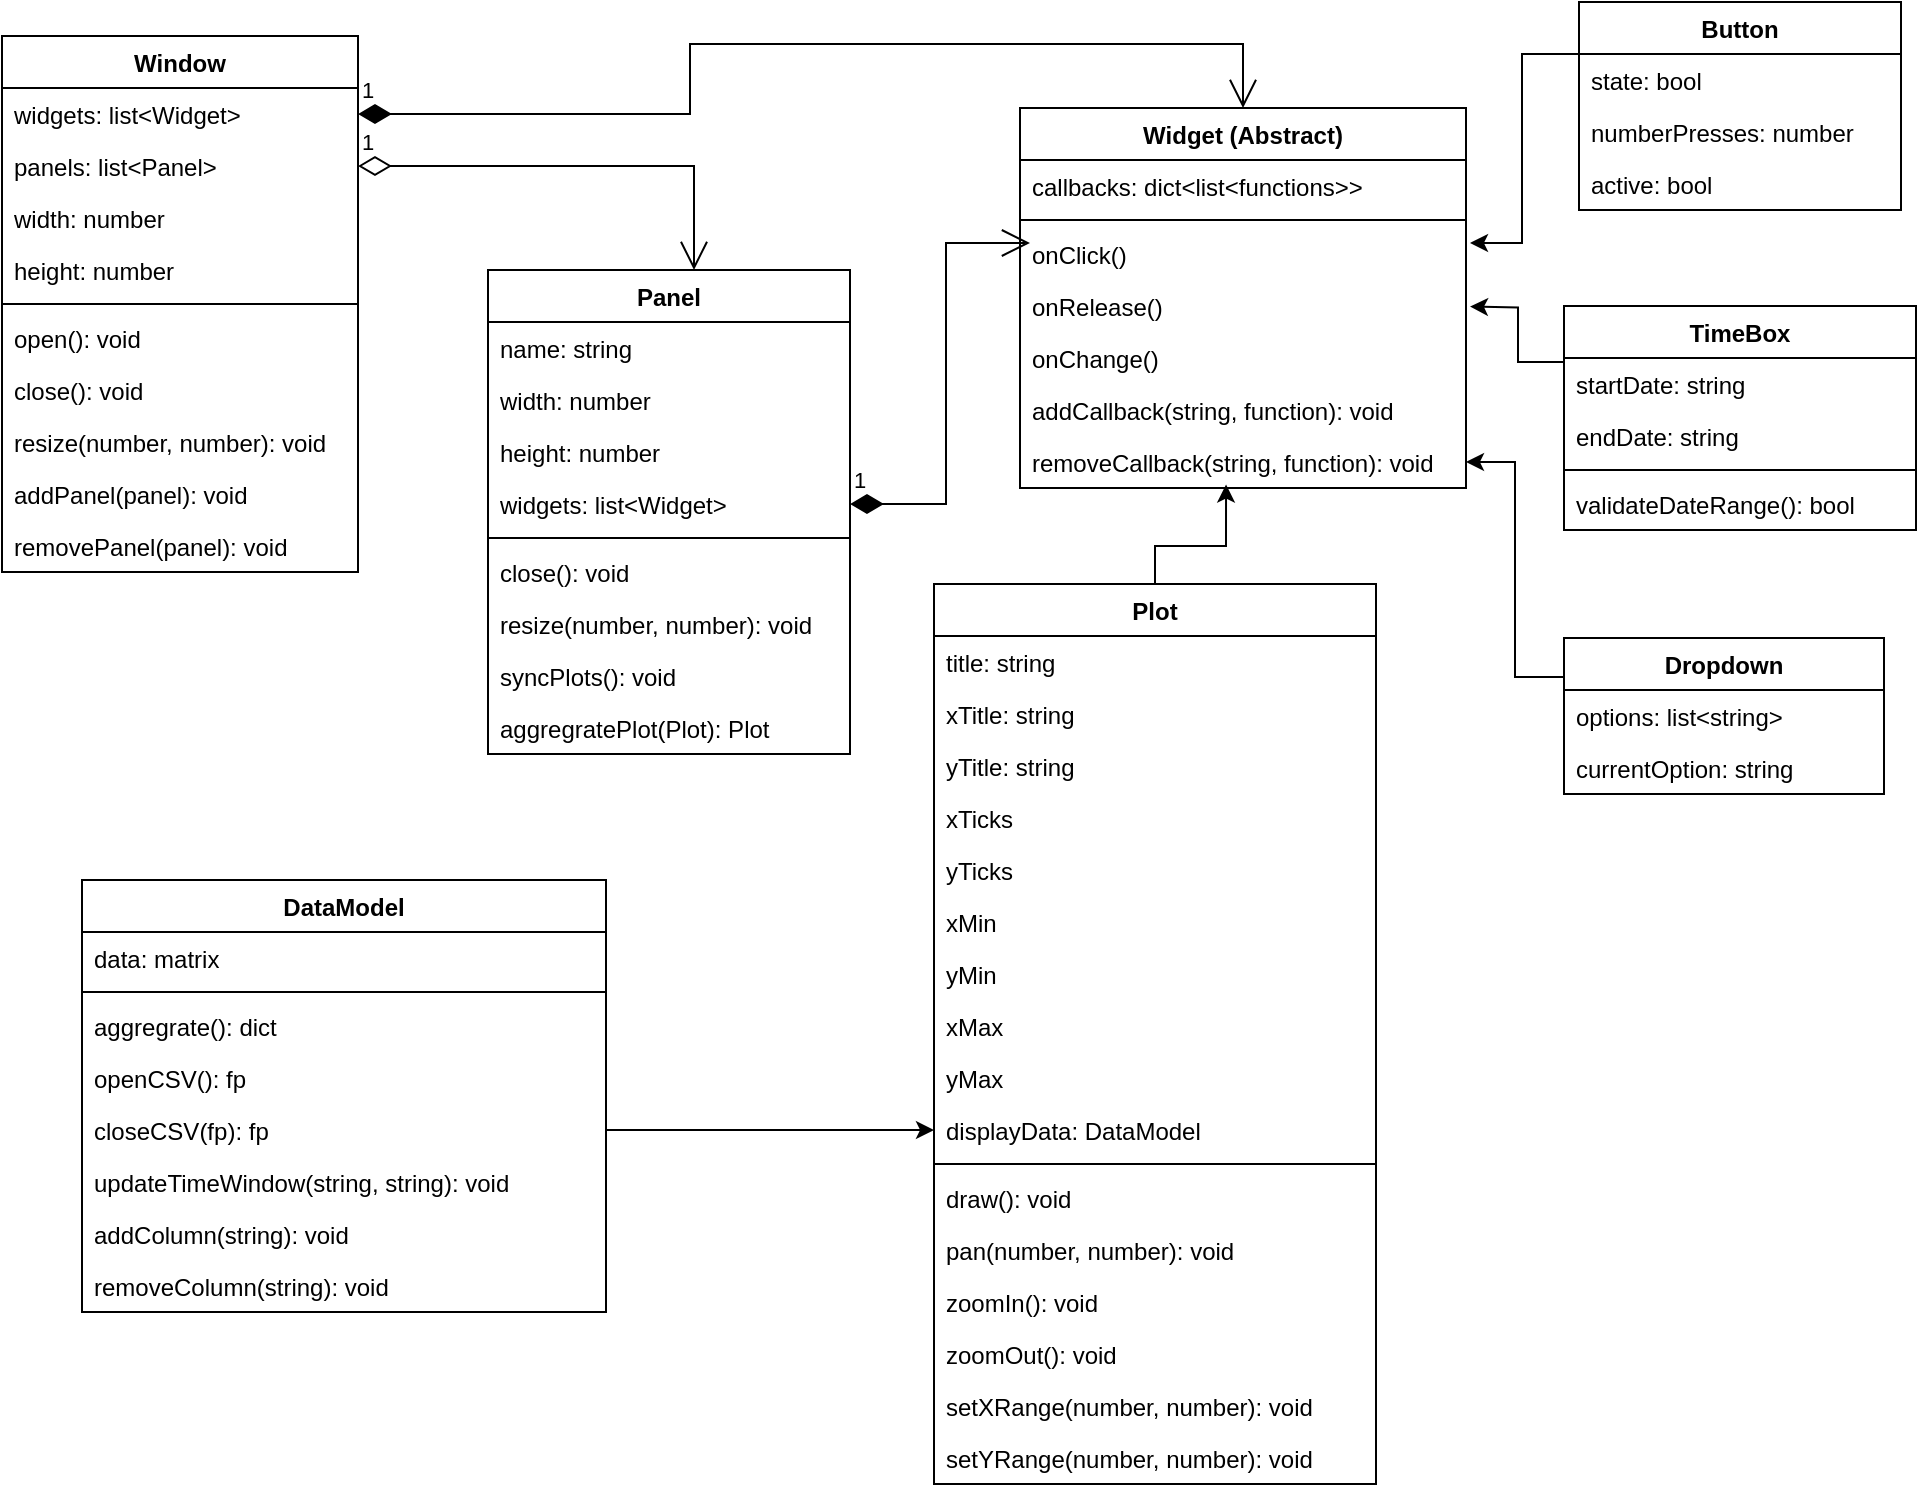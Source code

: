 <mxfile version="20.3.1" type="github" pages="2">
  <diagram id="UT-qD1kF3HPHE-cdim4v" name="Page-1">
    <mxGraphModel dx="1662" dy="1644" grid="0" gridSize="10" guides="1" tooltips="1" connect="1" arrows="1" fold="1" page="1" pageScale="1" pageWidth="1100" pageHeight="850" math="0" shadow="0">
      <root>
        <mxCell id="0" />
        <mxCell id="1" parent="0" />
        <mxCell id="D0WQU8Z_5N7r7djm6m5t-72" value="Window" style="swimlane;fontStyle=1;align=center;verticalAlign=top;childLayout=stackLayout;horizontal=1;startSize=26;horizontalStack=0;resizeParent=1;resizeParentMax=0;resizeLast=0;collapsible=1;marginBottom=0;" parent="1" vertex="1">
          <mxGeometry x="41" y="-818" width="178" height="268" as="geometry">
            <mxRectangle x="41" y="-818" width="81" height="26" as="alternateBounds" />
          </mxGeometry>
        </mxCell>
        <mxCell id="D0WQU8Z_5N7r7djm6m5t-74" value="widgets: list&lt;Widget&gt; " style="text;strokeColor=none;fillColor=none;align=left;verticalAlign=top;spacingLeft=4;spacingRight=4;overflow=hidden;rotatable=0;points=[[0,0.5],[1,0.5]];portConstraint=eastwest;" parent="D0WQU8Z_5N7r7djm6m5t-72" vertex="1">
          <mxGeometry y="26" width="178" height="26" as="geometry" />
        </mxCell>
        <mxCell id="D0WQU8Z_5N7r7djm6m5t-73" value="panels: list&lt;Panel&gt;" style="text;strokeColor=none;fillColor=none;align=left;verticalAlign=top;spacingLeft=4;spacingRight=4;overflow=hidden;rotatable=0;points=[[0,0.5],[1,0.5]];portConstraint=eastwest;" parent="D0WQU8Z_5N7r7djm6m5t-72" vertex="1">
          <mxGeometry y="52" width="178" height="26" as="geometry" />
        </mxCell>
        <mxCell id="D0WQU8Z_5N7r7djm6m5t-75" value="width: number" style="text;strokeColor=none;fillColor=none;align=left;verticalAlign=top;spacingLeft=4;spacingRight=4;overflow=hidden;rotatable=0;points=[[0,0.5],[1,0.5]];portConstraint=eastwest;" parent="D0WQU8Z_5N7r7djm6m5t-72" vertex="1">
          <mxGeometry y="78" width="178" height="26" as="geometry" />
        </mxCell>
        <mxCell id="D0WQU8Z_5N7r7djm6m5t-76" value="height: number" style="text;strokeColor=none;fillColor=none;align=left;verticalAlign=top;spacingLeft=4;spacingRight=4;overflow=hidden;rotatable=0;points=[[0,0.5],[1,0.5]];portConstraint=eastwest;" parent="D0WQU8Z_5N7r7djm6m5t-72" vertex="1">
          <mxGeometry y="104" width="178" height="26" as="geometry" />
        </mxCell>
        <mxCell id="D0WQU8Z_5N7r7djm6m5t-77" value="" style="line;strokeWidth=1;fillColor=none;align=left;verticalAlign=middle;spacingTop=-1;spacingLeft=3;spacingRight=3;rotatable=0;labelPosition=right;points=[];portConstraint=eastwest;strokeColor=inherit;" parent="D0WQU8Z_5N7r7djm6m5t-72" vertex="1">
          <mxGeometry y="130" width="178" height="8" as="geometry" />
        </mxCell>
        <mxCell id="D0WQU8Z_5N7r7djm6m5t-78" value="open(): void" style="text;strokeColor=none;fillColor=none;align=left;verticalAlign=top;spacingLeft=4;spacingRight=4;overflow=hidden;rotatable=0;points=[[0,0.5],[1,0.5]];portConstraint=eastwest;" parent="D0WQU8Z_5N7r7djm6m5t-72" vertex="1">
          <mxGeometry y="138" width="178" height="26" as="geometry" />
        </mxCell>
        <mxCell id="D0WQU8Z_5N7r7djm6m5t-79" value="close(): void" style="text;strokeColor=none;fillColor=none;align=left;verticalAlign=top;spacingLeft=4;spacingRight=4;overflow=hidden;rotatable=0;points=[[0,0.5],[1,0.5]];portConstraint=eastwest;" parent="D0WQU8Z_5N7r7djm6m5t-72" vertex="1">
          <mxGeometry y="164" width="178" height="26" as="geometry" />
        </mxCell>
        <mxCell id="D0WQU8Z_5N7r7djm6m5t-80" value="resize(number, number): void" style="text;strokeColor=none;fillColor=none;align=left;verticalAlign=top;spacingLeft=4;spacingRight=4;overflow=hidden;rotatable=0;points=[[0,0.5],[1,0.5]];portConstraint=eastwest;" parent="D0WQU8Z_5N7r7djm6m5t-72" vertex="1">
          <mxGeometry y="190" width="178" height="26" as="geometry" />
        </mxCell>
        <mxCell id="D0WQU8Z_5N7r7djm6m5t-138" value="addPanel(panel): void" style="text;strokeColor=none;fillColor=none;align=left;verticalAlign=top;spacingLeft=4;spacingRight=4;overflow=hidden;rotatable=0;points=[[0,0.5],[1,0.5]];portConstraint=eastwest;" parent="D0WQU8Z_5N7r7djm6m5t-72" vertex="1">
          <mxGeometry y="216" width="178" height="26" as="geometry" />
        </mxCell>
        <mxCell id="D0WQU8Z_5N7r7djm6m5t-140" value="removePanel(panel): void" style="text;strokeColor=none;fillColor=none;align=left;verticalAlign=top;spacingLeft=4;spacingRight=4;overflow=hidden;rotatable=0;points=[[0,0.5],[1,0.5]];portConstraint=eastwest;" parent="D0WQU8Z_5N7r7djm6m5t-72" vertex="1">
          <mxGeometry y="242" width="178" height="26" as="geometry" />
        </mxCell>
        <mxCell id="D0WQU8Z_5N7r7djm6m5t-81" value="Panel" style="swimlane;fontStyle=1;align=center;verticalAlign=top;childLayout=stackLayout;horizontal=1;startSize=26;horizontalStack=0;resizeParent=1;resizeParentMax=0;resizeLast=0;collapsible=1;marginBottom=0;" parent="1" vertex="1">
          <mxGeometry x="284" y="-701" width="181" height="242" as="geometry">
            <mxRectangle x="320" y="-818" width="67" height="26" as="alternateBounds" />
          </mxGeometry>
        </mxCell>
        <mxCell id="D0WQU8Z_5N7r7djm6m5t-82" value="name: string" style="text;strokeColor=none;fillColor=none;align=left;verticalAlign=top;spacingLeft=4;spacingRight=4;overflow=hidden;rotatable=0;points=[[0,0.5],[1,0.5]];portConstraint=eastwest;" parent="D0WQU8Z_5N7r7djm6m5t-81" vertex="1">
          <mxGeometry y="26" width="181" height="26" as="geometry" />
        </mxCell>
        <mxCell id="D0WQU8Z_5N7r7djm6m5t-84" value="width: number" style="text;strokeColor=none;fillColor=none;align=left;verticalAlign=top;spacingLeft=4;spacingRight=4;overflow=hidden;rotatable=0;points=[[0,0.5],[1,0.5]];portConstraint=eastwest;" parent="D0WQU8Z_5N7r7djm6m5t-81" vertex="1">
          <mxGeometry y="52" width="181" height="26" as="geometry" />
        </mxCell>
        <mxCell id="D0WQU8Z_5N7r7djm6m5t-85" value="height: number" style="text;strokeColor=none;fillColor=none;align=left;verticalAlign=top;spacingLeft=4;spacingRight=4;overflow=hidden;rotatable=0;points=[[0,0.5],[1,0.5]];portConstraint=eastwest;" parent="D0WQU8Z_5N7r7djm6m5t-81" vertex="1">
          <mxGeometry y="78" width="181" height="26" as="geometry" />
        </mxCell>
        <mxCell id="VL1n-k4XV_zTkOc4iAcl-5" value="widgets: list&lt;Widget&gt;" style="text;strokeColor=none;fillColor=none;align=left;verticalAlign=top;spacingLeft=4;spacingRight=4;overflow=hidden;rotatable=0;points=[[0,0.5],[1,0.5]];portConstraint=eastwest;" parent="D0WQU8Z_5N7r7djm6m5t-81" vertex="1">
          <mxGeometry y="104" width="181" height="26" as="geometry" />
        </mxCell>
        <mxCell id="D0WQU8Z_5N7r7djm6m5t-86" value="" style="line;strokeWidth=1;fillColor=none;align=left;verticalAlign=middle;spacingTop=-1;spacingLeft=3;spacingRight=3;rotatable=0;labelPosition=right;points=[];portConstraint=eastwest;strokeColor=inherit;" parent="D0WQU8Z_5N7r7djm6m5t-81" vertex="1">
          <mxGeometry y="130" width="181" height="8" as="geometry" />
        </mxCell>
        <mxCell id="D0WQU8Z_5N7r7djm6m5t-87" value="close(): void" style="text;strokeColor=none;fillColor=none;align=left;verticalAlign=top;spacingLeft=4;spacingRight=4;overflow=hidden;rotatable=0;points=[[0,0.5],[1,0.5]];portConstraint=eastwest;" parent="D0WQU8Z_5N7r7djm6m5t-81" vertex="1">
          <mxGeometry y="138" width="181" height="26" as="geometry" />
        </mxCell>
        <mxCell id="D0WQU8Z_5N7r7djm6m5t-108" value="resize(number, number): void" style="text;strokeColor=none;fillColor=none;align=left;verticalAlign=top;spacingLeft=4;spacingRight=4;overflow=hidden;rotatable=0;points=[[0,0.5],[1,0.5]];portConstraint=eastwest;" parent="D0WQU8Z_5N7r7djm6m5t-81" vertex="1">
          <mxGeometry y="164" width="181" height="26" as="geometry" />
        </mxCell>
        <mxCell id="f68Y0WPvlqwC1lVv3MSY-29" value="syncPlots(): void" style="text;strokeColor=none;fillColor=none;align=left;verticalAlign=top;spacingLeft=4;spacingRight=4;overflow=hidden;rotatable=0;points=[[0,0.5],[1,0.5]];portConstraint=eastwest;" parent="D0WQU8Z_5N7r7djm6m5t-81" vertex="1">
          <mxGeometry y="190" width="181" height="26" as="geometry" />
        </mxCell>
        <mxCell id="f68Y0WPvlqwC1lVv3MSY-37" value="aggregratePlot(Plot): Plot" style="text;strokeColor=none;fillColor=none;align=left;verticalAlign=top;spacingLeft=4;spacingRight=4;overflow=hidden;rotatable=0;points=[[0,0.5],[1,0.5]];portConstraint=eastwest;" parent="D0WQU8Z_5N7r7djm6m5t-81" vertex="1">
          <mxGeometry y="216" width="181" height="26" as="geometry" />
        </mxCell>
        <mxCell id="D0WQU8Z_5N7r7djm6m5t-119" value="Plot" style="swimlane;fontStyle=1;align=center;verticalAlign=top;childLayout=stackLayout;horizontal=1;startSize=26;horizontalStack=0;resizeParent=1;resizeParentMax=0;resizeLast=0;collapsible=1;marginBottom=0;" parent="1" vertex="1">
          <mxGeometry x="507" y="-544" width="221" height="450" as="geometry" />
        </mxCell>
        <mxCell id="D0WQU8Z_5N7r7djm6m5t-120" value="title: string" style="text;strokeColor=none;fillColor=none;align=left;verticalAlign=top;spacingLeft=4;spacingRight=4;overflow=hidden;rotatable=0;points=[[0,0.5],[1,0.5]];portConstraint=eastwest;" parent="D0WQU8Z_5N7r7djm6m5t-119" vertex="1">
          <mxGeometry y="26" width="221" height="26" as="geometry" />
        </mxCell>
        <mxCell id="D0WQU8Z_5N7r7djm6m5t-121" value="xTitle: string" style="text;strokeColor=none;fillColor=none;align=left;verticalAlign=top;spacingLeft=4;spacingRight=4;overflow=hidden;rotatable=0;points=[[0,0.5],[1,0.5]];portConstraint=eastwest;" parent="D0WQU8Z_5N7r7djm6m5t-119" vertex="1">
          <mxGeometry y="52" width="221" height="26" as="geometry" />
        </mxCell>
        <mxCell id="D0WQU8Z_5N7r7djm6m5t-122" value="yTitle: string" style="text;strokeColor=none;fillColor=none;align=left;verticalAlign=top;spacingLeft=4;spacingRight=4;overflow=hidden;rotatable=0;points=[[0,0.5],[1,0.5]];portConstraint=eastwest;" parent="D0WQU8Z_5N7r7djm6m5t-119" vertex="1">
          <mxGeometry y="78" width="221" height="26" as="geometry" />
        </mxCell>
        <mxCell id="D0WQU8Z_5N7r7djm6m5t-123" value="xTicks" style="text;strokeColor=none;fillColor=none;align=left;verticalAlign=top;spacingLeft=4;spacingRight=4;overflow=hidden;rotatable=0;points=[[0,0.5],[1,0.5]];portConstraint=eastwest;" parent="D0WQU8Z_5N7r7djm6m5t-119" vertex="1">
          <mxGeometry y="104" width="221" height="26" as="geometry" />
        </mxCell>
        <mxCell id="D0WQU8Z_5N7r7djm6m5t-124" value="yTicks" style="text;strokeColor=none;fillColor=none;align=left;verticalAlign=top;spacingLeft=4;spacingRight=4;overflow=hidden;rotatable=0;points=[[0,0.5],[1,0.5]];portConstraint=eastwest;" parent="D0WQU8Z_5N7r7djm6m5t-119" vertex="1">
          <mxGeometry y="130" width="221" height="26" as="geometry" />
        </mxCell>
        <mxCell id="f68Y0WPvlqwC1lVv3MSY-33" value="xMin" style="text;strokeColor=none;fillColor=none;align=left;verticalAlign=top;spacingLeft=4;spacingRight=4;overflow=hidden;rotatable=0;points=[[0,0.5],[1,0.5]];portConstraint=eastwest;" parent="D0WQU8Z_5N7r7djm6m5t-119" vertex="1">
          <mxGeometry y="156" width="221" height="26" as="geometry" />
        </mxCell>
        <mxCell id="f68Y0WPvlqwC1lVv3MSY-34" value="yMin" style="text;strokeColor=none;fillColor=none;align=left;verticalAlign=top;spacingLeft=4;spacingRight=4;overflow=hidden;rotatable=0;points=[[0,0.5],[1,0.5]];portConstraint=eastwest;" parent="D0WQU8Z_5N7r7djm6m5t-119" vertex="1">
          <mxGeometry y="182" width="221" height="26" as="geometry" />
        </mxCell>
        <mxCell id="f68Y0WPvlqwC1lVv3MSY-35" value="xMax" style="text;strokeColor=none;fillColor=none;align=left;verticalAlign=top;spacingLeft=4;spacingRight=4;overflow=hidden;rotatable=0;points=[[0,0.5],[1,0.5]];portConstraint=eastwest;" parent="D0WQU8Z_5N7r7djm6m5t-119" vertex="1">
          <mxGeometry y="208" width="221" height="26" as="geometry" />
        </mxCell>
        <mxCell id="f68Y0WPvlqwC1lVv3MSY-36" value="yMax" style="text;strokeColor=none;fillColor=none;align=left;verticalAlign=top;spacingLeft=4;spacingRight=4;overflow=hidden;rotatable=0;points=[[0,0.5],[1,0.5]];portConstraint=eastwest;" parent="D0WQU8Z_5N7r7djm6m5t-119" vertex="1">
          <mxGeometry y="234" width="221" height="26" as="geometry" />
        </mxCell>
        <mxCell id="D0WQU8Z_5N7r7djm6m5t-125" value="displayData: DataModel" style="text;strokeColor=none;fillColor=none;align=left;verticalAlign=top;spacingLeft=4;spacingRight=4;overflow=hidden;rotatable=0;points=[[0,0.5],[1,0.5]];portConstraint=eastwest;" parent="D0WQU8Z_5N7r7djm6m5t-119" vertex="1">
          <mxGeometry y="260" width="221" height="26" as="geometry" />
        </mxCell>
        <mxCell id="D0WQU8Z_5N7r7djm6m5t-126" value="" style="line;strokeWidth=1;fillColor=none;align=left;verticalAlign=middle;spacingTop=-1;spacingLeft=3;spacingRight=3;rotatable=0;labelPosition=right;points=[];portConstraint=eastwest;strokeColor=inherit;" parent="D0WQU8Z_5N7r7djm6m5t-119" vertex="1">
          <mxGeometry y="286" width="221" height="8" as="geometry" />
        </mxCell>
        <mxCell id="D0WQU8Z_5N7r7djm6m5t-127" value="draw(): void" style="text;strokeColor=none;fillColor=none;align=left;verticalAlign=top;spacingLeft=4;spacingRight=4;overflow=hidden;rotatable=0;points=[[0,0.5],[1,0.5]];portConstraint=eastwest;" parent="D0WQU8Z_5N7r7djm6m5t-119" vertex="1">
          <mxGeometry y="294" width="221" height="26" as="geometry" />
        </mxCell>
        <mxCell id="D0WQU8Z_5N7r7djm6m5t-128" value="pan(number, number): void" style="text;strokeColor=none;fillColor=none;align=left;verticalAlign=top;spacingLeft=4;spacingRight=4;overflow=hidden;rotatable=0;points=[[0,0.5],[1,0.5]];portConstraint=eastwest;" parent="D0WQU8Z_5N7r7djm6m5t-119" vertex="1">
          <mxGeometry y="320" width="221" height="26" as="geometry" />
        </mxCell>
        <mxCell id="D0WQU8Z_5N7r7djm6m5t-129" value="zoomIn(): void" style="text;strokeColor=none;fillColor=none;align=left;verticalAlign=top;spacingLeft=4;spacingRight=4;overflow=hidden;rotatable=0;points=[[0,0.5],[1,0.5]];portConstraint=eastwest;" parent="D0WQU8Z_5N7r7djm6m5t-119" vertex="1">
          <mxGeometry y="346" width="221" height="26" as="geometry" />
        </mxCell>
        <mxCell id="D0WQU8Z_5N7r7djm6m5t-130" value="zoomOut(): void" style="text;strokeColor=none;fillColor=none;align=left;verticalAlign=top;spacingLeft=4;spacingRight=4;overflow=hidden;rotatable=0;points=[[0,0.5],[1,0.5]];portConstraint=eastwest;" parent="D0WQU8Z_5N7r7djm6m5t-119" vertex="1">
          <mxGeometry y="372" width="221" height="26" as="geometry" />
        </mxCell>
        <mxCell id="f68Y0WPvlqwC1lVv3MSY-30" value="setXRange(number, number): void" style="text;strokeColor=none;fillColor=none;align=left;verticalAlign=top;spacingLeft=4;spacingRight=4;overflow=hidden;rotatable=0;points=[[0,0.5],[1,0.5]];portConstraint=eastwest;" parent="D0WQU8Z_5N7r7djm6m5t-119" vertex="1">
          <mxGeometry y="398" width="221" height="26" as="geometry" />
        </mxCell>
        <mxCell id="f68Y0WPvlqwC1lVv3MSY-31" value="setYRange(number, number): void" style="text;strokeColor=none;fillColor=none;align=left;verticalAlign=top;spacingLeft=4;spacingRight=4;overflow=hidden;rotatable=0;points=[[0,0.5],[1,0.5]];portConstraint=eastwest;" parent="D0WQU8Z_5N7r7djm6m5t-119" vertex="1">
          <mxGeometry y="424" width="221" height="26" as="geometry" />
        </mxCell>
        <mxCell id="f68Y0WPvlqwC1lVv3MSY-20" style="edgeStyle=orthogonalEdgeStyle;rounded=0;orthogonalLoop=1;jettySize=auto;html=1;exitX=1;exitY=0.5;exitDx=0;exitDy=0;entryX=0;entryY=0.5;entryDx=0;entryDy=0;" parent="1" source="D0WQU8Z_5N7r7djm6m5t-147" target="D0WQU8Z_5N7r7djm6m5t-125" edge="1">
          <mxGeometry relative="1" as="geometry" />
        </mxCell>
        <mxCell id="D0WQU8Z_5N7r7djm6m5t-141" value="DataModel" style="swimlane;fontStyle=1;align=center;verticalAlign=top;childLayout=stackLayout;horizontal=1;startSize=26;horizontalStack=0;resizeParent=1;resizeParentMax=0;resizeLast=0;collapsible=1;marginBottom=0;" parent="1" vertex="1">
          <mxGeometry x="81" y="-396" width="262" height="216" as="geometry" />
        </mxCell>
        <mxCell id="D0WQU8Z_5N7r7djm6m5t-142" value="data: matrix" style="text;strokeColor=none;fillColor=none;align=left;verticalAlign=top;spacingLeft=4;spacingRight=4;overflow=hidden;rotatable=0;points=[[0,0.5],[1,0.5]];portConstraint=eastwest;" parent="D0WQU8Z_5N7r7djm6m5t-141" vertex="1">
          <mxGeometry y="26" width="262" height="26" as="geometry" />
        </mxCell>
        <mxCell id="D0WQU8Z_5N7r7djm6m5t-144" value="" style="line;strokeWidth=1;fillColor=none;align=left;verticalAlign=middle;spacingTop=-1;spacingLeft=3;spacingRight=3;rotatable=0;labelPosition=right;points=[];portConstraint=eastwest;strokeColor=inherit;" parent="D0WQU8Z_5N7r7djm6m5t-141" vertex="1">
          <mxGeometry y="52" width="262" height="8" as="geometry" />
        </mxCell>
        <mxCell id="D0WQU8Z_5N7r7djm6m5t-145" value="aggregrate(): dict" style="text;strokeColor=none;fillColor=none;align=left;verticalAlign=top;spacingLeft=4;spacingRight=4;overflow=hidden;rotatable=0;points=[[0,0.5],[1,0.5]];portConstraint=eastwest;" parent="D0WQU8Z_5N7r7djm6m5t-141" vertex="1">
          <mxGeometry y="60" width="262" height="26" as="geometry" />
        </mxCell>
        <mxCell id="D0WQU8Z_5N7r7djm6m5t-146" value="openCSV(): fp" style="text;strokeColor=none;fillColor=none;align=left;verticalAlign=top;spacingLeft=4;spacingRight=4;overflow=hidden;rotatable=0;points=[[0,0.5],[1,0.5]];portConstraint=eastwest;" parent="D0WQU8Z_5N7r7djm6m5t-141" vertex="1">
          <mxGeometry y="86" width="262" height="26" as="geometry" />
        </mxCell>
        <mxCell id="D0WQU8Z_5N7r7djm6m5t-147" value="closeCSV(fp): fp" style="text;strokeColor=none;fillColor=none;align=left;verticalAlign=top;spacingLeft=4;spacingRight=4;overflow=hidden;rotatable=0;points=[[0,0.5],[1,0.5]];portConstraint=eastwest;" parent="D0WQU8Z_5N7r7djm6m5t-141" vertex="1">
          <mxGeometry y="112" width="262" height="26" as="geometry" />
        </mxCell>
        <mxCell id="VL1n-k4XV_zTkOc4iAcl-8" value="updateTimeWindow(string, string): void" style="text;strokeColor=none;fillColor=none;align=left;verticalAlign=top;spacingLeft=4;spacingRight=4;overflow=hidden;rotatable=0;points=[[0,0.5],[1,0.5]];portConstraint=eastwest;" parent="D0WQU8Z_5N7r7djm6m5t-141" vertex="1">
          <mxGeometry y="138" width="262" height="26" as="geometry" />
        </mxCell>
        <mxCell id="VL1n-k4XV_zTkOc4iAcl-9" value="addColumn(string): void" style="text;strokeColor=none;fillColor=none;align=left;verticalAlign=top;spacingLeft=4;spacingRight=4;overflow=hidden;rotatable=0;points=[[0,0.5],[1,0.5]];portConstraint=eastwest;" parent="D0WQU8Z_5N7r7djm6m5t-141" vertex="1">
          <mxGeometry y="164" width="262" height="26" as="geometry" />
        </mxCell>
        <mxCell id="VL1n-k4XV_zTkOc4iAcl-10" value="removeColumn(string): void" style="text;strokeColor=none;fillColor=none;align=left;verticalAlign=top;spacingLeft=4;spacingRight=4;overflow=hidden;rotatable=0;points=[[0,0.5],[1,0.5]];portConstraint=eastwest;" parent="D0WQU8Z_5N7r7djm6m5t-141" vertex="1">
          <mxGeometry y="190" width="262" height="26" as="geometry" />
        </mxCell>
        <mxCell id="VL1n-k4XV_zTkOc4iAcl-33" style="edgeStyle=orthogonalEdgeStyle;rounded=0;orthogonalLoop=1;jettySize=auto;html=1;exitX=0;exitY=0.25;exitDx=0;exitDy=0;entryX=1;entryY=0.5;entryDx=0;entryDy=0;" parent="1" source="VL1n-k4XV_zTkOc4iAcl-19" edge="1">
          <mxGeometry relative="1" as="geometry">
            <mxPoint x="775" y="-714.5" as="targetPoint" />
            <Array as="points">
              <mxPoint x="801" y="-809" />
              <mxPoint x="801" y="-714" />
            </Array>
          </mxGeometry>
        </mxCell>
        <mxCell id="VL1n-k4XV_zTkOc4iAcl-19" value="Button" style="swimlane;fontStyle=1;childLayout=stackLayout;horizontal=1;startSize=26;fillColor=none;horizontalStack=0;resizeParent=1;resizeParentMax=0;resizeLast=0;collapsible=1;marginBottom=0;" parent="1" vertex="1">
          <mxGeometry x="829.5" y="-835" width="161" height="104" as="geometry" />
        </mxCell>
        <mxCell id="VL1n-k4XV_zTkOc4iAcl-20" value="state: bool " style="text;strokeColor=none;fillColor=none;align=left;verticalAlign=top;spacingLeft=4;spacingRight=4;overflow=hidden;rotatable=0;points=[[0,0.5],[1,0.5]];portConstraint=eastwest;" parent="VL1n-k4XV_zTkOc4iAcl-19" vertex="1">
          <mxGeometry y="26" width="161" height="26" as="geometry" />
        </mxCell>
        <mxCell id="VL1n-k4XV_zTkOc4iAcl-21" value="numberPresses: number" style="text;strokeColor=none;fillColor=none;align=left;verticalAlign=top;spacingLeft=4;spacingRight=4;overflow=hidden;rotatable=0;points=[[0,0.5],[1,0.5]];portConstraint=eastwest;" parent="VL1n-k4XV_zTkOc4iAcl-19" vertex="1">
          <mxGeometry y="52" width="161" height="26" as="geometry" />
        </mxCell>
        <mxCell id="quWaPmoQ8DVM9i6n_BUd-2" value="active: bool" style="text;strokeColor=none;fillColor=none;align=left;verticalAlign=top;spacingLeft=4;spacingRight=4;overflow=hidden;rotatable=0;points=[[0,0.5],[1,0.5]];portConstraint=eastwest;" parent="VL1n-k4XV_zTkOc4iAcl-19" vertex="1">
          <mxGeometry y="78" width="161" height="26" as="geometry" />
        </mxCell>
        <mxCell id="VL1n-k4XV_zTkOc4iAcl-39" style="edgeStyle=orthogonalEdgeStyle;rounded=0;orthogonalLoop=1;jettySize=auto;html=1;exitX=0;exitY=0.25;exitDx=0;exitDy=0;entryX=1;entryY=0.75;entryDx=0;entryDy=0;" parent="1" source="quWaPmoQ8DVM9i6n_BUd-6" edge="1">
          <mxGeometry relative="1" as="geometry">
            <mxPoint x="813" y="-680" as="sourcePoint" />
            <mxPoint x="775" y="-682.75" as="targetPoint" />
          </mxGeometry>
        </mxCell>
        <mxCell id="f68Y0WPvlqwC1lVv3MSY-25" style="edgeStyle=orthogonalEdgeStyle;rounded=0;orthogonalLoop=1;jettySize=auto;html=1;exitX=0;exitY=0.25;exitDx=0;exitDy=0;entryX=1;entryY=0.5;entryDx=0;entryDy=0;" parent="1" source="VL1n-k4XV_zTkOc4iAcl-40" target="f68Y0WPvlqwC1lVv3MSY-19" edge="1">
          <mxGeometry relative="1" as="geometry" />
        </mxCell>
        <mxCell id="VL1n-k4XV_zTkOc4iAcl-40" value="Dropdown" style="swimlane;fontStyle=1;align=center;verticalAlign=top;childLayout=stackLayout;horizontal=1;startSize=26;horizontalStack=0;resizeParent=1;resizeParentMax=0;resizeLast=0;collapsible=1;marginBottom=0;" parent="1" vertex="1">
          <mxGeometry x="822" y="-517" width="160" height="78" as="geometry" />
        </mxCell>
        <mxCell id="VL1n-k4XV_zTkOc4iAcl-41" value="options: list&lt;string&gt;" style="text;strokeColor=none;fillColor=none;align=left;verticalAlign=top;spacingLeft=4;spacingRight=4;overflow=hidden;rotatable=0;points=[[0,0.5],[1,0.5]];portConstraint=eastwest;" parent="VL1n-k4XV_zTkOc4iAcl-40" vertex="1">
          <mxGeometry y="26" width="160" height="26" as="geometry" />
        </mxCell>
        <mxCell id="VL1n-k4XV_zTkOc4iAcl-44" value="currentOption: string" style="text;strokeColor=none;fillColor=none;align=left;verticalAlign=top;spacingLeft=4;spacingRight=4;overflow=hidden;rotatable=0;points=[[0,0.5],[1,0.5]];portConstraint=eastwest;" parent="VL1n-k4XV_zTkOc4iAcl-40" vertex="1">
          <mxGeometry y="52" width="160" height="26" as="geometry" />
        </mxCell>
        <mxCell id="quWaPmoQ8DVM9i6n_BUd-6" value="TimeBox" style="swimlane;fontStyle=1;align=center;verticalAlign=top;childLayout=stackLayout;horizontal=1;startSize=26;horizontalStack=0;resizeParent=1;resizeParentMax=0;resizeLast=0;collapsible=1;marginBottom=0;" parent="1" vertex="1">
          <mxGeometry x="822" y="-683" width="176" height="112" as="geometry" />
        </mxCell>
        <mxCell id="quWaPmoQ8DVM9i6n_BUd-7" value="startDate: string" style="text;strokeColor=none;fillColor=none;align=left;verticalAlign=top;spacingLeft=4;spacingRight=4;overflow=hidden;rotatable=0;points=[[0,0.5],[1,0.5]];portConstraint=eastwest;" parent="quWaPmoQ8DVM9i6n_BUd-6" vertex="1">
          <mxGeometry y="26" width="176" height="26" as="geometry" />
        </mxCell>
        <mxCell id="quWaPmoQ8DVM9i6n_BUd-10" value="endDate: string" style="text;strokeColor=none;fillColor=none;align=left;verticalAlign=top;spacingLeft=4;spacingRight=4;overflow=hidden;rotatable=0;points=[[0,0.5],[1,0.5]];portConstraint=eastwest;" parent="quWaPmoQ8DVM9i6n_BUd-6" vertex="1">
          <mxGeometry y="52" width="176" height="26" as="geometry" />
        </mxCell>
        <mxCell id="quWaPmoQ8DVM9i6n_BUd-8" value="" style="line;strokeWidth=1;fillColor=none;align=left;verticalAlign=middle;spacingTop=-1;spacingLeft=3;spacingRight=3;rotatable=0;labelPosition=right;points=[];portConstraint=eastwest;strokeColor=inherit;" parent="quWaPmoQ8DVM9i6n_BUd-6" vertex="1">
          <mxGeometry y="78" width="176" height="8" as="geometry" />
        </mxCell>
        <mxCell id="quWaPmoQ8DVM9i6n_BUd-9" value="validateDateRange(): bool" style="text;strokeColor=none;fillColor=none;align=left;verticalAlign=top;spacingLeft=4;spacingRight=4;overflow=hidden;rotatable=0;points=[[0,0.5],[1,0.5]];portConstraint=eastwest;" parent="quWaPmoQ8DVM9i6n_BUd-6" vertex="1">
          <mxGeometry y="86" width="176" height="26" as="geometry" />
        </mxCell>
        <mxCell id="f68Y0WPvlqwC1lVv3MSY-5" value="1" style="endArrow=open;html=1;endSize=12;startArrow=diamondThin;startSize=14;startFill=1;edgeStyle=orthogonalEdgeStyle;align=left;verticalAlign=bottom;rounded=0;exitX=1;exitY=0.5;exitDx=0;exitDy=0;entryX=0;entryY=0.5;entryDx=0;entryDy=0;" parent="1" source="VL1n-k4XV_zTkOc4iAcl-5" edge="1">
          <mxGeometry x="-1" y="3" relative="1" as="geometry">
            <mxPoint x="515" y="-561" as="sourcePoint" />
            <mxPoint x="555" y="-714.5" as="targetPoint" />
            <Array as="points">
              <mxPoint x="513" y="-584" />
              <mxPoint x="513" y="-714" />
            </Array>
          </mxGeometry>
        </mxCell>
        <mxCell id="f68Y0WPvlqwC1lVv3MSY-7" style="edgeStyle=orthogonalEdgeStyle;rounded=0;orthogonalLoop=1;jettySize=auto;html=1;exitX=0.5;exitY=0;exitDx=0;exitDy=0;entryX=0.462;entryY=0.933;entryDx=0;entryDy=0;entryPerimeter=0;" parent="1" source="D0WQU8Z_5N7r7djm6m5t-119" target="f68Y0WPvlqwC1lVv3MSY-19" edge="1">
          <mxGeometry relative="1" as="geometry">
            <mxPoint x="713" y="-608" as="targetPoint" />
            <Array as="points">
              <mxPoint x="618" y="-563" />
              <mxPoint x="653" y="-563" />
            </Array>
          </mxGeometry>
        </mxCell>
        <mxCell id="f68Y0WPvlqwC1lVv3MSY-13" value="Widget (Abstract)" style="swimlane;fontStyle=1;align=center;verticalAlign=top;childLayout=stackLayout;horizontal=1;startSize=26;horizontalStack=0;resizeParent=1;resizeParentMax=0;resizeLast=0;collapsible=1;marginBottom=0;" parent="1" vertex="1">
          <mxGeometry x="550" y="-782" width="223" height="190" as="geometry" />
        </mxCell>
        <mxCell id="f68Y0WPvlqwC1lVv3MSY-14" value="callbacks: dict&lt;list&lt;functions&gt;&gt;" style="text;strokeColor=none;fillColor=none;align=left;verticalAlign=top;spacingLeft=4;spacingRight=4;overflow=hidden;rotatable=0;points=[[0,0.5],[1,0.5]];portConstraint=eastwest;" parent="f68Y0WPvlqwC1lVv3MSY-13" vertex="1">
          <mxGeometry y="26" width="223" height="26" as="geometry" />
        </mxCell>
        <mxCell id="f68Y0WPvlqwC1lVv3MSY-15" value="" style="line;strokeWidth=1;fillColor=none;align=left;verticalAlign=middle;spacingTop=-1;spacingLeft=3;spacingRight=3;rotatable=0;labelPosition=right;points=[];portConstraint=eastwest;strokeColor=inherit;" parent="f68Y0WPvlqwC1lVv3MSY-13" vertex="1">
          <mxGeometry y="52" width="223" height="8" as="geometry" />
        </mxCell>
        <mxCell id="f68Y0WPvlqwC1lVv3MSY-16" value="onClick()" style="text;strokeColor=none;fillColor=none;align=left;verticalAlign=top;spacingLeft=4;spacingRight=4;overflow=hidden;rotatable=0;points=[[0,0.5],[1,0.5]];portConstraint=eastwest;" parent="f68Y0WPvlqwC1lVv3MSY-13" vertex="1">
          <mxGeometry y="60" width="223" height="26" as="geometry" />
        </mxCell>
        <mxCell id="f68Y0WPvlqwC1lVv3MSY-39" value="onRelease()" style="text;strokeColor=none;fillColor=none;align=left;verticalAlign=top;spacingLeft=4;spacingRight=4;overflow=hidden;rotatable=0;points=[[0,0.5],[1,0.5]];portConstraint=eastwest;" parent="f68Y0WPvlqwC1lVv3MSY-13" vertex="1">
          <mxGeometry y="86" width="223" height="26" as="geometry" />
        </mxCell>
        <mxCell id="f68Y0WPvlqwC1lVv3MSY-17" value="onChange()" style="text;strokeColor=none;fillColor=none;align=left;verticalAlign=top;spacingLeft=4;spacingRight=4;overflow=hidden;rotatable=0;points=[[0,0.5],[1,0.5]];portConstraint=eastwest;" parent="f68Y0WPvlqwC1lVv3MSY-13" vertex="1">
          <mxGeometry y="112" width="223" height="26" as="geometry" />
        </mxCell>
        <mxCell id="f68Y0WPvlqwC1lVv3MSY-18" value="addCallback(string, function): void" style="text;strokeColor=none;fillColor=none;align=left;verticalAlign=top;spacingLeft=4;spacingRight=4;overflow=hidden;rotatable=0;points=[[0,0.5],[1,0.5]];portConstraint=eastwest;" parent="f68Y0WPvlqwC1lVv3MSY-13" vertex="1">
          <mxGeometry y="138" width="223" height="26" as="geometry" />
        </mxCell>
        <mxCell id="f68Y0WPvlqwC1lVv3MSY-19" value="removeCallback(string, function): void" style="text;strokeColor=none;fillColor=none;align=left;verticalAlign=top;spacingLeft=4;spacingRight=4;overflow=hidden;rotatable=0;points=[[0,0.5],[1,0.5]];portConstraint=eastwest;" parent="f68Y0WPvlqwC1lVv3MSY-13" vertex="1">
          <mxGeometry y="164" width="223" height="26" as="geometry" />
        </mxCell>
        <mxCell id="f68Y0WPvlqwC1lVv3MSY-40" value="1" style="endArrow=open;html=1;endSize=12;startArrow=diamondThin;startSize=14;startFill=1;edgeStyle=orthogonalEdgeStyle;align=left;verticalAlign=bottom;rounded=0;exitX=1;exitY=0.5;exitDx=0;exitDy=0;entryX=0.5;entryY=0;entryDx=0;entryDy=0;" parent="1" source="D0WQU8Z_5N7r7djm6m5t-74" target="f68Y0WPvlqwC1lVv3MSY-13" edge="1">
          <mxGeometry x="-1" y="3" relative="1" as="geometry">
            <mxPoint x="514" y="-436" as="sourcePoint" />
            <mxPoint x="435" y="-814" as="targetPoint" />
            <Array as="points">
              <mxPoint x="385" y="-779" />
              <mxPoint x="385" y="-814" />
              <mxPoint x="662" y="-814" />
            </Array>
          </mxGeometry>
        </mxCell>
        <mxCell id="f68Y0WPvlqwC1lVv3MSY-41" value="1" style="endArrow=open;html=1;endSize=12;startArrow=diamondThin;startSize=14;startFill=0;edgeStyle=orthogonalEdgeStyle;align=left;verticalAlign=bottom;rounded=0;exitX=1;exitY=0.5;exitDx=0;exitDy=0;" parent="1" source="D0WQU8Z_5N7r7djm6m5t-73" target="D0WQU8Z_5N7r7djm6m5t-81" edge="1">
          <mxGeometry x="-1" y="3" relative="1" as="geometry">
            <mxPoint x="514" y="-436" as="sourcePoint" />
            <mxPoint x="485" y="-768" as="targetPoint" />
            <Array as="points">
              <mxPoint x="387" y="-753" />
            </Array>
          </mxGeometry>
        </mxCell>
      </root>
    </mxGraphModel>
  </diagram>
  <diagram id="30xvKILDlMbHiVbcK9Qc" name="Page-2">
    <mxGraphModel dx="1662" dy="794" grid="0" gridSize="10" guides="1" tooltips="1" connect="1" arrows="1" fold="1" page="1" pageScale="1" pageWidth="1100" pageHeight="850" math="0" shadow="0">
      <root>
        <mxCell id="0" />
        <mxCell id="1" parent="0" />
        <mxCell id="NoYjkFSLYhmX5Nuedjid-8" style="edgeStyle=orthogonalEdgeStyle;rounded=0;orthogonalLoop=1;jettySize=auto;html=1;exitX=1;exitY=0.5;exitDx=0;exitDy=0;entryX=0;entryY=0.5;entryDx=0;entryDy=0;" edge="1" parent="1" source="NoYjkFSLYhmX5Nuedjid-1" target="NoYjkFSLYhmX5Nuedjid-13">
          <mxGeometry relative="1" as="geometry">
            <mxPoint x="361" y="286" as="targetPoint" />
          </mxGeometry>
        </mxCell>
        <mxCell id="NoYjkFSLYhmX5Nuedjid-30" style="edgeStyle=orthogonalEdgeStyle;rounded=0;orthogonalLoop=1;jettySize=auto;html=1;exitX=0.5;exitY=1;exitDx=0;exitDy=0;entryX=0.5;entryY=1;entryDx=0;entryDy=0;" edge="1" parent="1" source="NoYjkFSLYhmX5Nuedjid-1" target="NoYjkFSLYhmX5Nuedjid-16">
          <mxGeometry relative="1" as="geometry">
            <Array as="points">
              <mxPoint x="202" y="358" />
              <mxPoint x="643" y="358" />
            </Array>
          </mxGeometry>
        </mxCell>
        <mxCell id="NoYjkFSLYhmX5Nuedjid-39" style="edgeStyle=orthogonalEdgeStyle;rounded=0;orthogonalLoop=1;jettySize=auto;html=1;exitX=0.25;exitY=1;exitDx=0;exitDy=0;" edge="1" parent="1" source="NoYjkFSLYhmX5Nuedjid-1" target="NoYjkFSLYhmX5Nuedjid-40">
          <mxGeometry relative="1" as="geometry">
            <mxPoint x="172" y="427" as="targetPoint" />
          </mxGeometry>
        </mxCell>
        <mxCell id="NoYjkFSLYhmX5Nuedjid-1" value="Main Window" style="rounded=0;whiteSpace=wrap;html=1;" vertex="1" parent="1">
          <mxGeometry x="142" y="256" width="120" height="60" as="geometry" />
        </mxCell>
        <mxCell id="NoYjkFSLYhmX5Nuedjid-5" value="" style="endArrow=classic;html=1;rounded=0;entryX=0;entryY=0.5;entryDx=0;entryDy=0;startArrow=none;" edge="1" parent="1" source="NoYjkFSLYhmX5Nuedjid-6" target="NoYjkFSLYhmX5Nuedjid-1">
          <mxGeometry width="50" height="50" relative="1" as="geometry">
            <mxPoint x="87" y="286" as="sourcePoint" />
            <mxPoint x="574" y="345" as="targetPoint" />
          </mxGeometry>
        </mxCell>
        <mxCell id="NoYjkFSLYhmX5Nuedjid-6" value="Application Starts" style="text;html=1;align=center;verticalAlign=middle;resizable=0;points=[];autosize=1;strokeColor=none;fillColor=none;" vertex="1" parent="1">
          <mxGeometry x="10" y="273" width="111" height="26" as="geometry" />
        </mxCell>
        <mxCell id="NoYjkFSLYhmX5Nuedjid-12" value="Data Builder &lt;br&gt;Panel Selected" style="text;html=1;align=center;verticalAlign=middle;resizable=0;points=[];autosize=1;strokeColor=none;fillColor=none;" vertex="1" parent="1">
          <mxGeometry x="264" y="242" width="99" height="41" as="geometry" />
        </mxCell>
        <mxCell id="NoYjkFSLYhmX5Nuedjid-17" style="edgeStyle=orthogonalEdgeStyle;rounded=0;orthogonalLoop=1;jettySize=auto;html=1;exitX=1;exitY=0.5;exitDx=0;exitDy=0;entryX=0;entryY=0.5;entryDx=0;entryDy=0;" edge="1" parent="1" source="NoYjkFSLYhmX5Nuedjid-13" target="NoYjkFSLYhmX5Nuedjid-16">
          <mxGeometry relative="1" as="geometry" />
        </mxCell>
        <mxCell id="NoYjkFSLYhmX5Nuedjid-38" style="edgeStyle=orthogonalEdgeStyle;rounded=0;orthogonalLoop=1;jettySize=auto;html=1;exitX=0.5;exitY=1;exitDx=0;exitDy=0;entryX=0.5;entryY=1;entryDx=0;entryDy=0;" edge="1" parent="1" source="NoYjkFSLYhmX5Nuedjid-13" target="NoYjkFSLYhmX5Nuedjid-16">
          <mxGeometry relative="1" as="geometry">
            <Array as="points">
              <mxPoint x="427" y="343" />
              <mxPoint x="643" y="343" />
            </Array>
          </mxGeometry>
        </mxCell>
        <mxCell id="NoYjkFSLYhmX5Nuedjid-13" value="Data Builder Panel" style="rounded=0;whiteSpace=wrap;html=1;" vertex="1" parent="1">
          <mxGeometry x="367" y="256" width="120" height="60" as="geometry" />
        </mxCell>
        <mxCell id="NoYjkFSLYhmX5Nuedjid-14" style="edgeStyle=orthogonalEdgeStyle;rounded=0;orthogonalLoop=1;jettySize=auto;html=1;exitX=0.75;exitY=0;exitDx=0;exitDy=0;entryX=0.5;entryY=0;entryDx=0;entryDy=0;" edge="1" parent="1" source="NoYjkFSLYhmX5Nuedjid-13" target="NoYjkFSLYhmX5Nuedjid-13">
          <mxGeometry relative="1" as="geometry">
            <Array as="points">
              <mxPoint x="457" y="183" />
              <mxPoint x="427" y="183" />
            </Array>
          </mxGeometry>
        </mxCell>
        <mxCell id="NoYjkFSLYhmX5Nuedjid-15" value="User Sets&lt;br&gt;Configuration" style="text;html=1;align=center;verticalAlign=middle;resizable=0;points=[];autosize=1;strokeColor=none;fillColor=none;" vertex="1" parent="1">
          <mxGeometry x="401" y="139" width="89" height="41" as="geometry" />
        </mxCell>
        <mxCell id="NoYjkFSLYhmX5Nuedjid-28" style="edgeStyle=orthogonalEdgeStyle;rounded=0;orthogonalLoop=1;jettySize=auto;html=1;exitX=0.5;exitY=0;exitDx=0;exitDy=0;entryX=0.5;entryY=0;entryDx=0;entryDy=0;" edge="1" parent="1" source="NoYjkFSLYhmX5Nuedjid-16" target="NoYjkFSLYhmX5Nuedjid-1">
          <mxGeometry relative="1" as="geometry">
            <Array as="points">
              <mxPoint x="643" y="119" />
              <mxPoint x="202" y="119" />
            </Array>
          </mxGeometry>
        </mxCell>
        <mxCell id="NoYjkFSLYhmX5Nuedjid-29" style="edgeStyle=orthogonalEdgeStyle;rounded=0;orthogonalLoop=1;jettySize=auto;html=1;exitX=1;exitY=0.5;exitDx=0;exitDy=0;entryX=0;entryY=0.5;entryDx=0;entryDy=0;" edge="1" parent="1" source="NoYjkFSLYhmX5Nuedjid-16" target="NoYjkFSLYhmX5Nuedjid-32">
          <mxGeometry relative="1" as="geometry">
            <mxPoint x="777" y="286" as="targetPoint" />
          </mxGeometry>
        </mxCell>
        <mxCell id="NoYjkFSLYhmX5Nuedjid-16" value="Dataset Panel" style="rounded=0;whiteSpace=wrap;html=1;" vertex="1" parent="1">
          <mxGeometry x="583" y="256" width="120" height="60" as="geometry" />
        </mxCell>
        <mxCell id="NoYjkFSLYhmX5Nuedjid-18" value="User Clicks &lt;br&gt;Create Widget" style="text;html=1;align=center;verticalAlign=middle;resizable=0;points=[];autosize=1;strokeColor=none;fillColor=none;" vertex="1" parent="1">
          <mxGeometry x="486" y="246" width="95" height="41" as="geometry" />
        </mxCell>
        <mxCell id="NoYjkFSLYhmX5Nuedjid-22" value="User Closes Panel" style="text;html=1;align=center;verticalAlign=middle;resizable=0;points=[];autosize=1;strokeColor=none;fillColor=none;" vertex="1" parent="1">
          <mxGeometry x="361" y="93" width="117" height="26" as="geometry" />
        </mxCell>
        <mxCell id="NoYjkFSLYhmX5Nuedjid-31" value="Dataset Panel Selected" style="text;html=1;align=center;verticalAlign=middle;resizable=0;points=[];autosize=1;strokeColor=none;fillColor=none;" vertex="1" parent="1">
          <mxGeometry x="367" y="359" width="143" height="26" as="geometry" />
        </mxCell>
        <mxCell id="NoYjkFSLYhmX5Nuedjid-35" style="edgeStyle=orthogonalEdgeStyle;rounded=0;orthogonalLoop=1;jettySize=auto;html=1;exitX=0.5;exitY=0;exitDx=0;exitDy=0;entryX=0.5;entryY=0;entryDx=0;entryDy=0;" edge="1" parent="1" source="NoYjkFSLYhmX5Nuedjid-32" target="NoYjkFSLYhmX5Nuedjid-1">
          <mxGeometry relative="1" as="geometry">
            <Array as="points">
              <mxPoint x="904" y="119" />
              <mxPoint x="202" y="119" />
            </Array>
          </mxGeometry>
        </mxCell>
        <mxCell id="NoYjkFSLYhmX5Nuedjid-32" value="Aggregate Panel" style="rounded=0;whiteSpace=wrap;html=1;" vertex="1" parent="1">
          <mxGeometry x="844" y="256" width="120" height="60" as="geometry" />
        </mxCell>
        <mxCell id="NoYjkFSLYhmX5Nuedjid-33" value="Aggregate Widget &lt;br&gt;Selected" style="text;html=1;align=center;verticalAlign=middle;resizable=0;points=[];autosize=1;strokeColor=none;fillColor=none;" vertex="1" parent="1">
          <mxGeometry x="712" y="246" width="114" height="41" as="geometry" />
        </mxCell>
        <mxCell id="NoYjkFSLYhmX5Nuedjid-36" style="edgeStyle=orthogonalEdgeStyle;rounded=0;orthogonalLoop=1;jettySize=auto;html=1;exitX=0.5;exitY=1;exitDx=0;exitDy=0;entryX=0.75;entryY=1;entryDx=0;entryDy=0;" edge="1" parent="1" source="NoYjkFSLYhmX5Nuedjid-32" target="NoYjkFSLYhmX5Nuedjid-32">
          <mxGeometry relative="1" as="geometry">
            <Array as="points">
              <mxPoint x="904" y="361" />
              <mxPoint x="934" y="361" />
            </Array>
          </mxGeometry>
        </mxCell>
        <mxCell id="NoYjkFSLYhmX5Nuedjid-37" value="Interactive &lt;br&gt;Widget Selected" style="text;html=1;align=center;verticalAlign=middle;resizable=0;points=[];autosize=1;strokeColor=none;fillColor=none;" vertex="1" parent="1">
          <mxGeometry x="864" y="361" width="105" height="41" as="geometry" />
        </mxCell>
        <mxCell id="NoYjkFSLYhmX5Nuedjid-43" style="edgeStyle=orthogonalEdgeStyle;rounded=0;orthogonalLoop=1;jettySize=auto;html=1;exitX=0.5;exitY=1;exitDx=0;exitDy=0;" edge="1" parent="1" source="NoYjkFSLYhmX5Nuedjid-40">
          <mxGeometry relative="1" as="geometry">
            <mxPoint x="172" y="523" as="targetPoint" />
          </mxGeometry>
        </mxCell>
        <mxCell id="NoYjkFSLYhmX5Nuedjid-40" value="Cleanup" style="rounded=0;whiteSpace=wrap;html=1;" vertex="1" parent="1">
          <mxGeometry x="112" y="397" width="120" height="60" as="geometry" />
        </mxCell>
        <mxCell id="NoYjkFSLYhmX5Nuedjid-41" value="Application &lt;br&gt;Closed" style="text;html=1;align=center;verticalAlign=middle;resizable=0;points=[];autosize=1;strokeColor=none;fillColor=none;" vertex="1" parent="1">
          <mxGeometry x="100" y="344" width="77" height="41" as="geometry" />
        </mxCell>
        <mxCell id="NoYjkFSLYhmX5Nuedjid-44" style="edgeStyle=orthogonalEdgeStyle;rounded=0;orthogonalLoop=1;jettySize=auto;html=1;exitX=0.75;exitY=1;exitDx=0;exitDy=0;entryX=1;entryY=1;entryDx=0;entryDy=0;" edge="1" parent="1" source="NoYjkFSLYhmX5Nuedjid-16" target="NoYjkFSLYhmX5Nuedjid-16">
          <mxGeometry relative="1" as="geometry">
            <Array as="points">
              <mxPoint x="673" y="367" />
              <mxPoint x="703" y="367" />
            </Array>
          </mxGeometry>
        </mxCell>
        <mxCell id="NoYjkFSLYhmX5Nuedjid-45" value="Zoom, Pan, Timebox Change, &lt;br&gt;Synchronization" style="text;html=1;align=center;verticalAlign=middle;resizable=0;points=[];autosize=1;strokeColor=none;fillColor=none;" vertex="1" parent="1">
          <mxGeometry x="613" y="368" width="177" height="41" as="geometry" />
        </mxCell>
      </root>
    </mxGraphModel>
  </diagram>
</mxfile>
